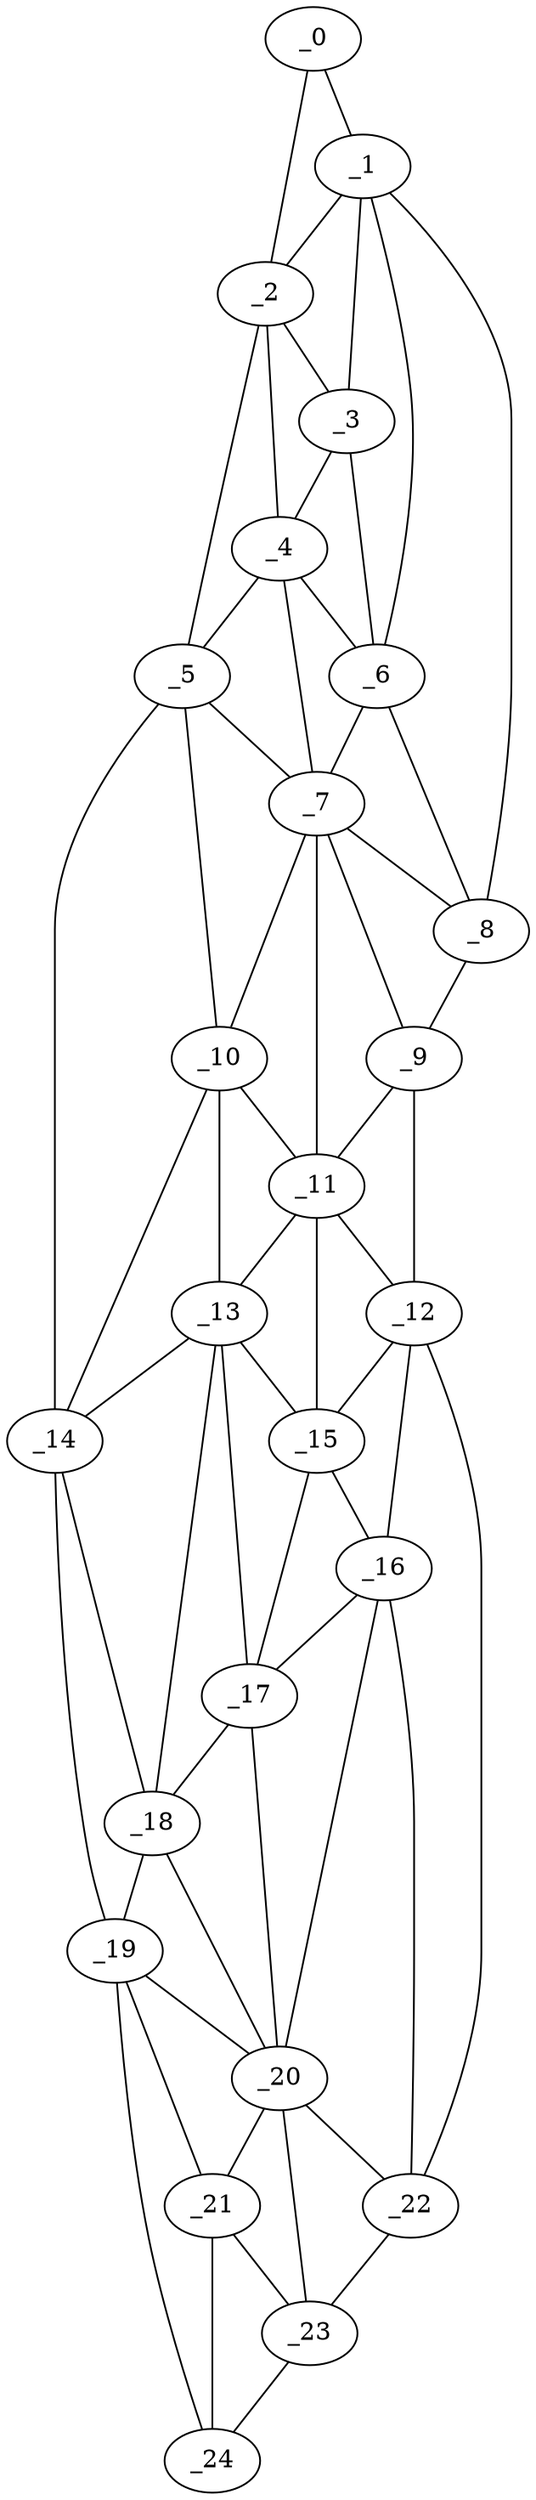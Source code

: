 graph "obj69__45.gxl" {
	_0	 [x=4,
		y=58];
	_1	 [x=5,
		y=52];
	_0 -- _1	 [valence=1];
	_2	 [x=11,
		y=63];
	_0 -- _2	 [valence=1];
	_1 -- _2	 [valence=2];
	_3	 [x=17,
		y=53];
	_1 -- _3	 [valence=2];
	_6	 [x=29,
		y=47];
	_1 -- _6	 [valence=2];
	_8	 [x=47,
		y=43];
	_1 -- _8	 [valence=1];
	_2 -- _3	 [valence=2];
	_4	 [x=26,
		y=58];
	_2 -- _4	 [valence=2];
	_5	 [x=28,
		y=70];
	_2 -- _5	 [valence=1];
	_3 -- _4	 [valence=2];
	_3 -- _6	 [valence=2];
	_4 -- _5	 [valence=2];
	_4 -- _6	 [valence=2];
	_7	 [x=41,
		y=54];
	_4 -- _7	 [valence=1];
	_5 -- _7	 [valence=2];
	_10	 [x=62,
		y=80];
	_5 -- _10	 [valence=1];
	_14	 [x=84,
		y=87];
	_5 -- _14	 [valence=1];
	_6 -- _7	 [valence=1];
	_6 -- _8	 [valence=2];
	_7 -- _8	 [valence=2];
	_9	 [x=61,
		y=42];
	_7 -- _9	 [valence=2];
	_7 -- _10	 [valence=2];
	_11	 [x=68,
		y=62];
	_7 -- _11	 [valence=1];
	_8 -- _9	 [valence=1];
	_9 -- _11	 [valence=2];
	_12	 [x=77,
		y=41];
	_9 -- _12	 [valence=1];
	_10 -- _11	 [valence=2];
	_13	 [x=81,
		y=75];
	_10 -- _13	 [valence=2];
	_10 -- _14	 [valence=2];
	_11 -- _12	 [valence=1];
	_11 -- _13	 [valence=2];
	_15	 [x=86,
		y=54];
	_11 -- _15	 [valence=2];
	_12 -- _15	 [valence=2];
	_16	 [x=96,
		y=51];
	_12 -- _16	 [valence=1];
	_22	 [x=124,
		y=60];
	_12 -- _22	 [valence=1];
	_13 -- _14	 [valence=2];
	_13 -- _15	 [valence=2];
	_17	 [x=96,
		y=72];
	_13 -- _17	 [valence=2];
	_18	 [x=96,
		y=79];
	_13 -- _18	 [valence=2];
	_14 -- _18	 [valence=2];
	_19	 [x=97,
		y=88];
	_14 -- _19	 [valence=1];
	_15 -- _16	 [valence=2];
	_15 -- _17	 [valence=1];
	_16 -- _17	 [valence=2];
	_20	 [x=107,
		y=77];
	_16 -- _20	 [valence=2];
	_16 -- _22	 [valence=2];
	_17 -- _18	 [valence=1];
	_17 -- _20	 [valence=1];
	_18 -- _19	 [valence=2];
	_18 -- _20	 [valence=2];
	_19 -- _20	 [valence=1];
	_21	 [x=120,
		y=78];
	_19 -- _21	 [valence=1];
	_24	 [x=125,
		y=76];
	_19 -- _24	 [valence=1];
	_20 -- _21	 [valence=2];
	_20 -- _22	 [valence=1];
	_23	 [x=125,
		y=68];
	_20 -- _23	 [valence=2];
	_21 -- _23	 [valence=1];
	_21 -- _24	 [valence=2];
	_22 -- _23	 [valence=1];
	_23 -- _24	 [valence=1];
}
